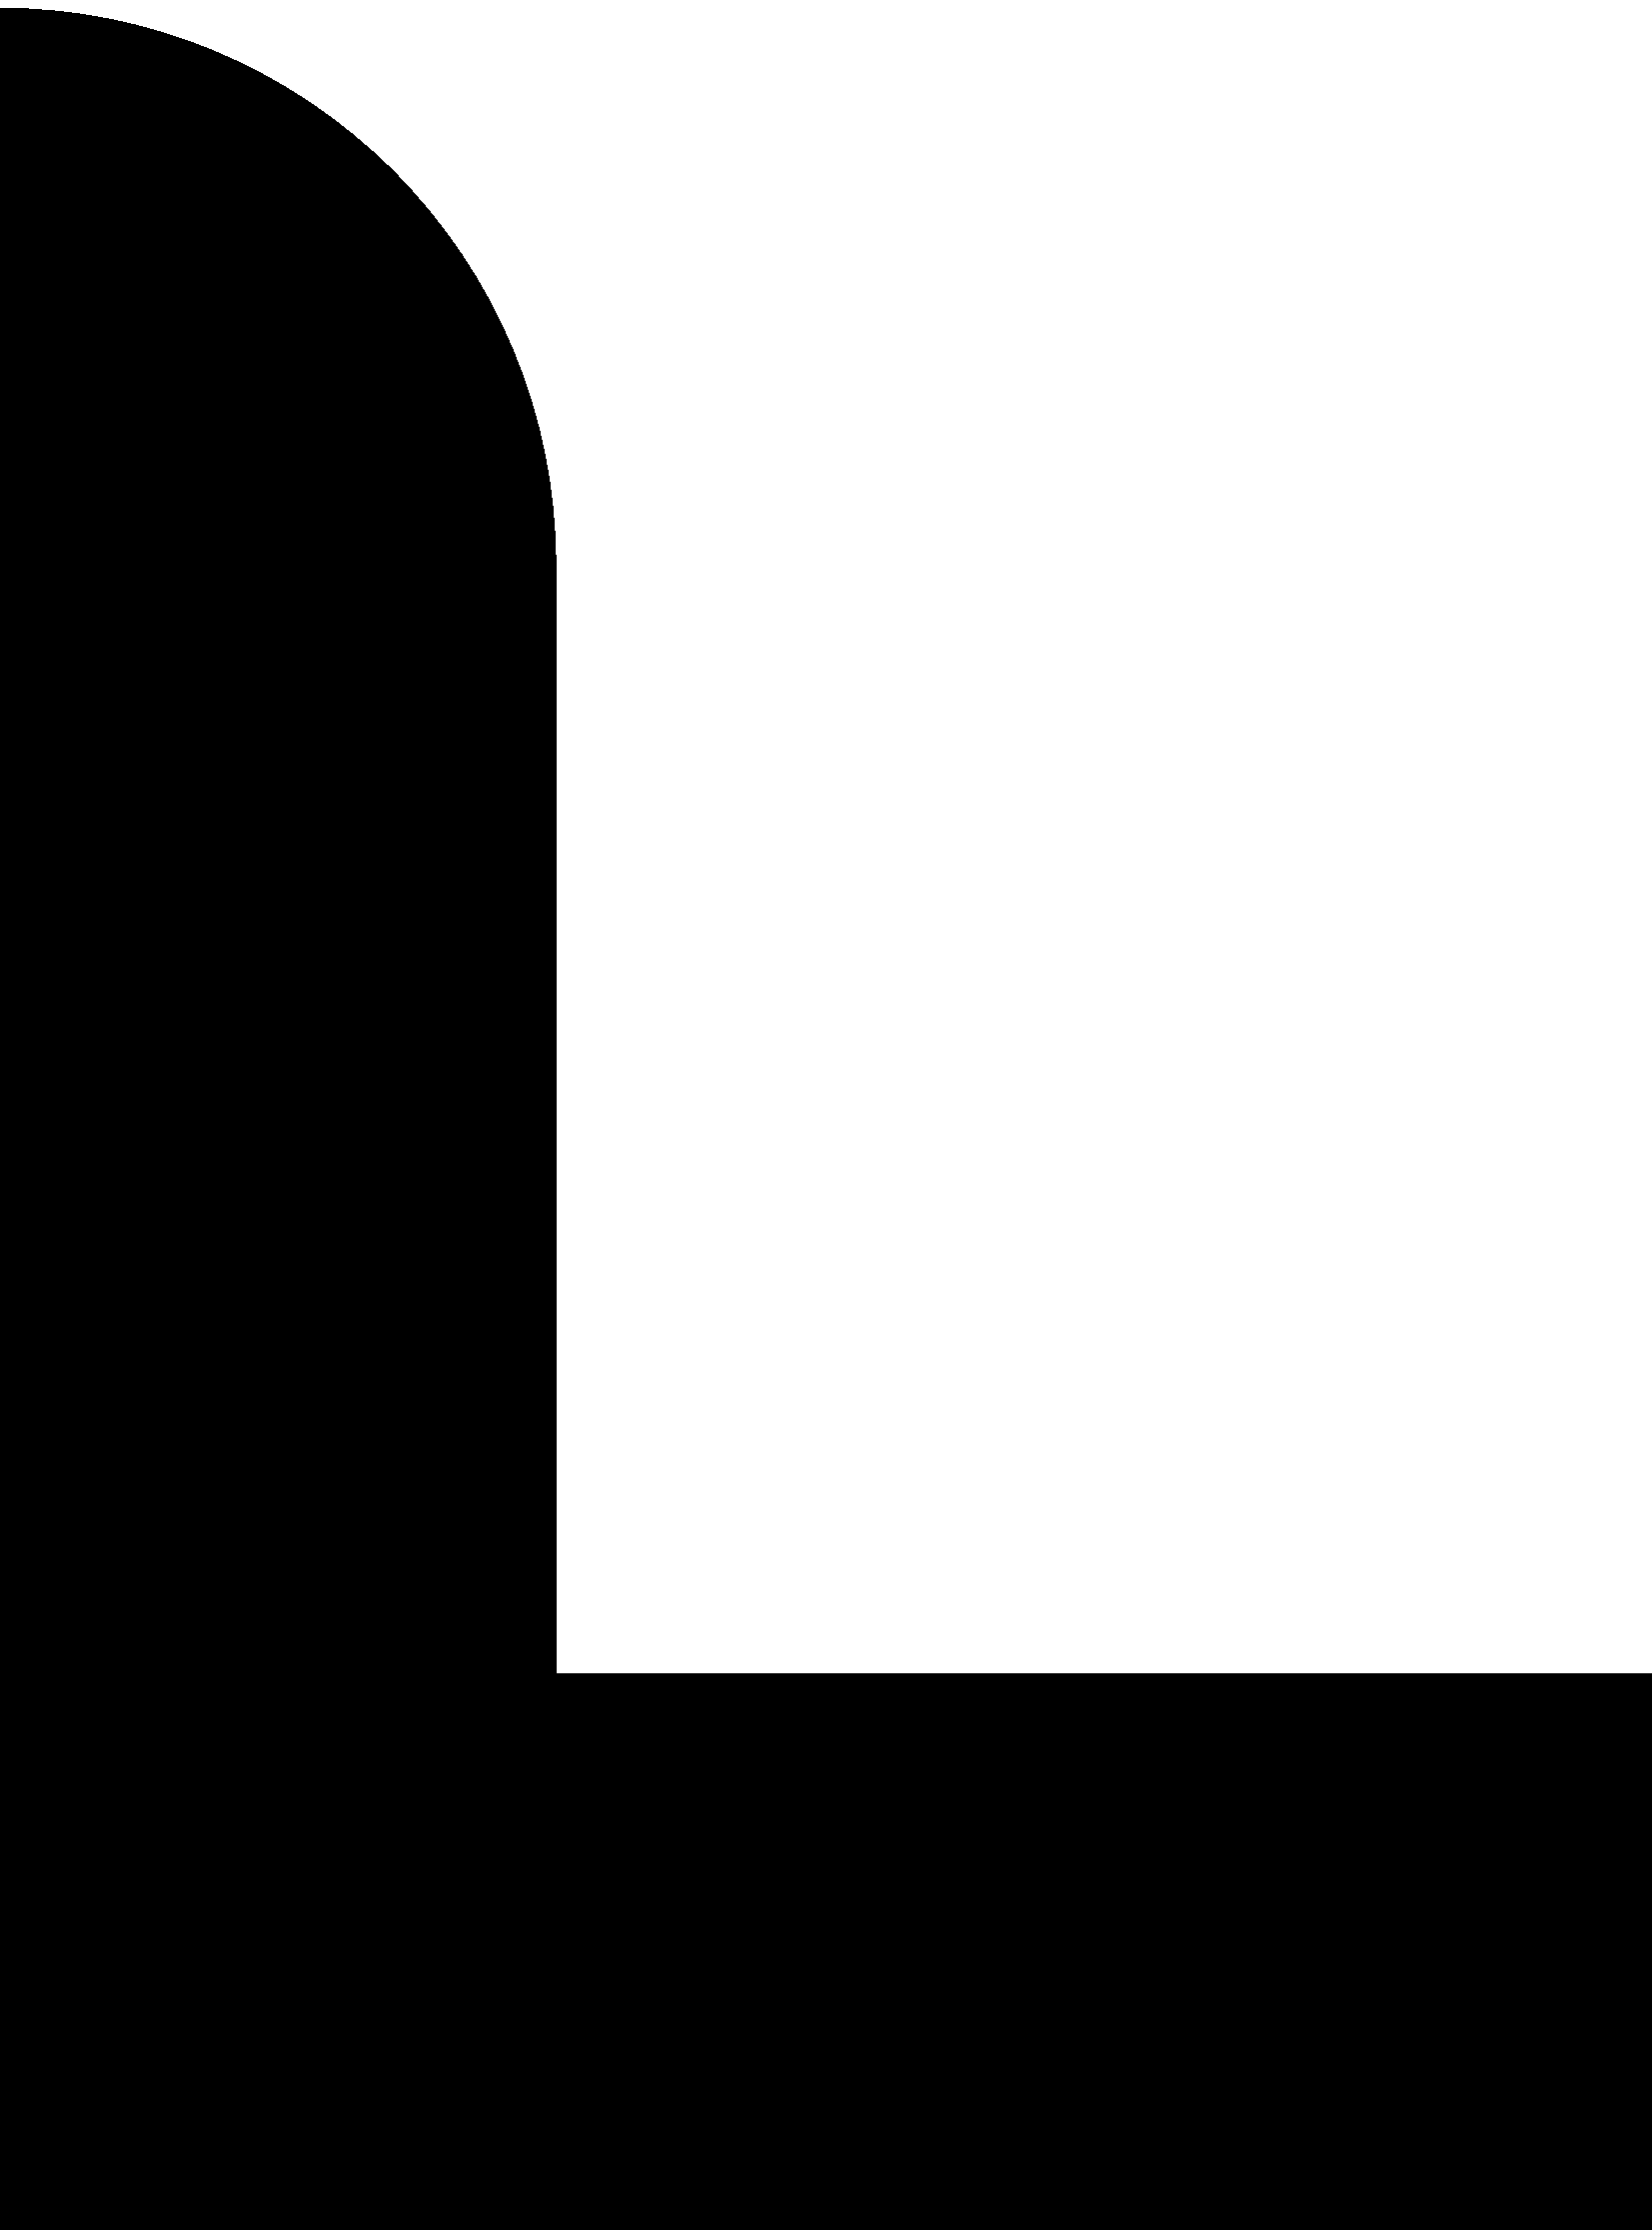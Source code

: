 beginfig(1);
path p;
x=100;
y=100;
x1=100;
y1=100;
xx=100;
q=1;
r=(q)*(2**(1/2));
i=1/(r);
p:= (-2*x,2*y)-- (-2*x,6*y).. (-1*r*x1,(6+2*i)*y1).. (0*x1,8*y1).. (1*r*x1,(6+2*i)*y1)..  (2*x,6*y)--
	(2*x,2*y)--	 (6*x+xx,2*y)..  ((6+2*i)*x1,1*r*y1)..	 (8*x1,0*y1).. ((6+2*i)*x1,-1*r*y1).. (6*x+xx,-2*y)--
	(2*x,-2*y)-- (2*x,-6*y).. (1*r*x1,-(6+2*i)*y1).. (0*x1,-8*y1)..(-1*r*x1,-(6+2*i)*y1)..(-2*x,-6*y)--
	(-2*x,-2*y)--(-6*x-xx,-2*y)..(-(6+2*i)*x1,-1*r*y1)..(-8*x1,0*y1)..(-(6+2*i)*x1,1*r*y1).. (-6*x-xx,2*y)--
	(-2*x,2*y)--cycle;

fill p withcolor black;
draw p;
endfig;
end;
